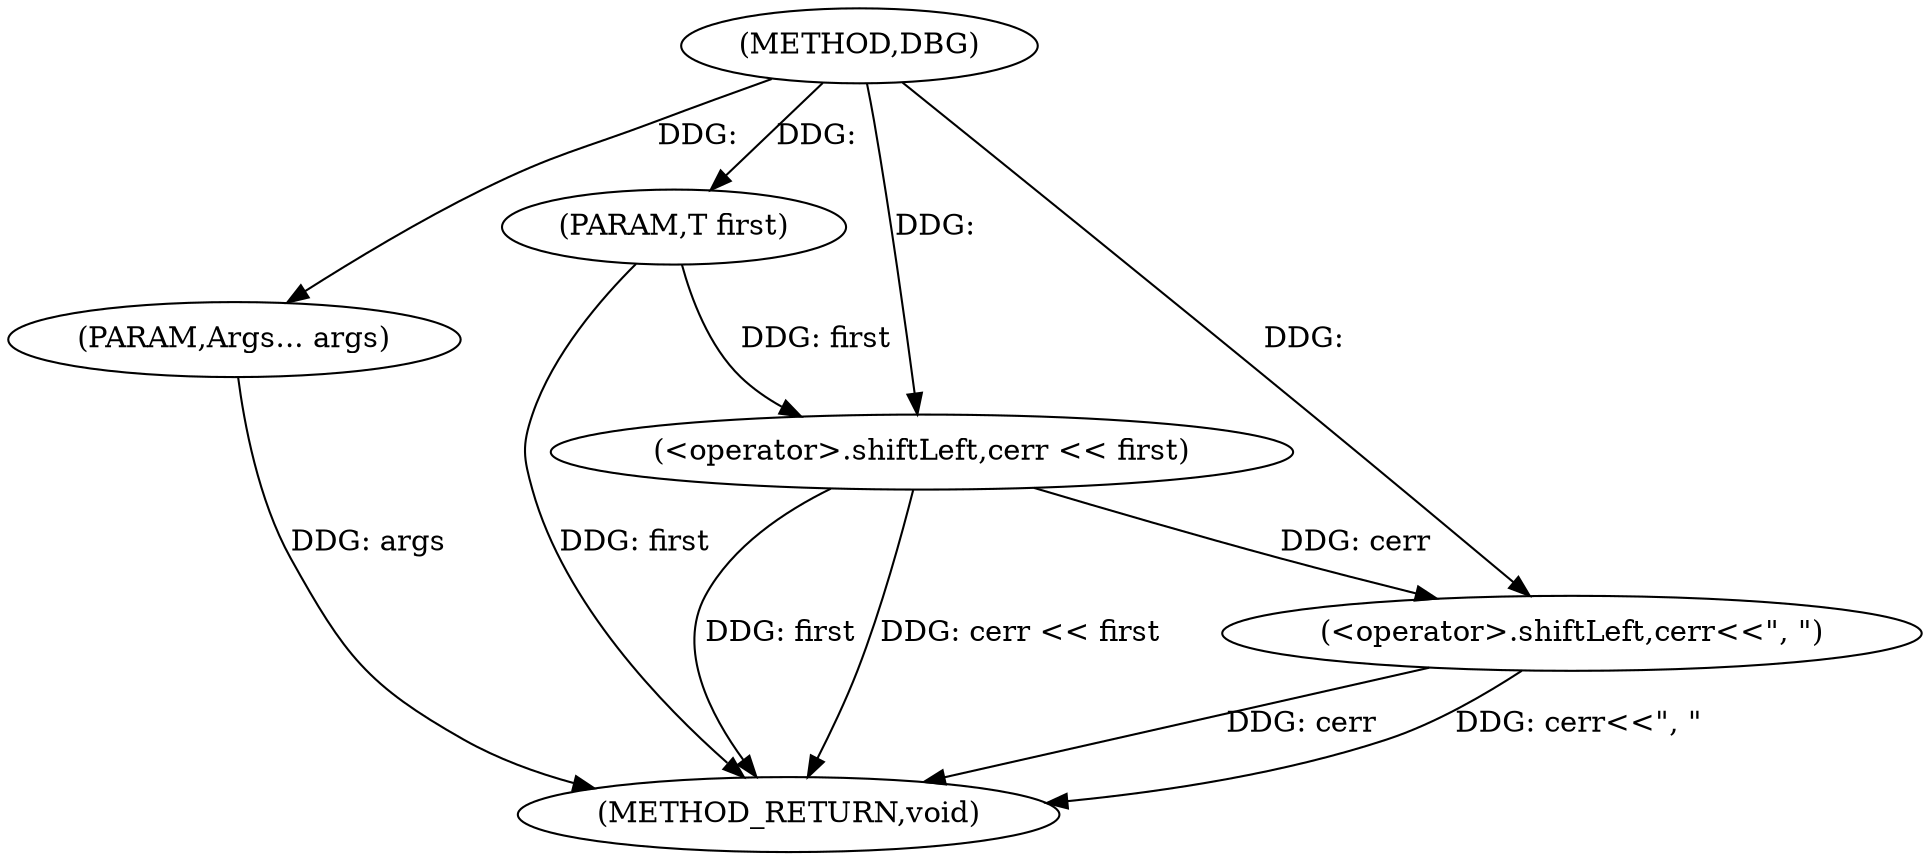 digraph "DBG" {  
"1000117" [label = "(METHOD,DBG)" ]
"1000127" [label = "(METHOD_RETURN,void)" ]
"1000118" [label = "(PARAM,T first)" ]
"1000119" [label = "(PARAM,Args... args)" ]
"1000121" [label = "(<operator>.shiftLeft,cerr << first)" ]
"1000124" [label = "(<operator>.shiftLeft,cerr<<\", \")" ]
  "1000118" -> "1000127"  [ label = "DDG: first"] 
  "1000119" -> "1000127"  [ label = "DDG: args"] 
  "1000121" -> "1000127"  [ label = "DDG: first"] 
  "1000121" -> "1000127"  [ label = "DDG: cerr << first"] 
  "1000124" -> "1000127"  [ label = "DDG: cerr"] 
  "1000124" -> "1000127"  [ label = "DDG: cerr<<\", \""] 
  "1000117" -> "1000118"  [ label = "DDG: "] 
  "1000117" -> "1000119"  [ label = "DDG: "] 
  "1000117" -> "1000121"  [ label = "DDG: "] 
  "1000118" -> "1000121"  [ label = "DDG: first"] 
  "1000121" -> "1000124"  [ label = "DDG: cerr"] 
  "1000117" -> "1000124"  [ label = "DDG: "] 
}
